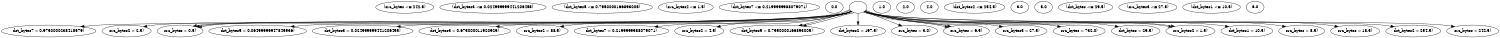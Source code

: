 // Decision Tree
digraph {
	size="10,10"
	node [fontsize=12]
	edge [fontsize=10]
	"(src_bytes" [label="(src_bytes <= 3.0)"]
	"(dst_bytes3" [label="(dst_bytes3 <= 0.675000011920929)"]
	"(dst_bytes5" [label="(dst_bytes5 <= 0.06499999947845936)"]
	"(src_bytes2" [label="(src_bytes2 <= 2.5)"]
	"(dst_bytes7" [label="(dst_bytes7 <= 0.9750000238418579)"]
	0.0 [label=0.0]
	"" -> "dst_bytes7 > 0.9750000238418579)"
	1.0 [label=1.0]
	"" -> "src_bytes2 > 2.5)"
	"(src_bytes" [label="(src_bytes <= 0.5)"]
	1.0 [label=1.0]
	"" -> "src_bytes > 0.5)"
	2.0 [label=2.0]
	"" -> "dst_bytes5 > 0.06499999947845936)"
	"(src_bytes" [label="(src_bytes <= 0.5)"]
	"(dst_bytes3" [label="(dst_bytes3 <= 0.024999999441206455)"]
	4.0 [label=4.0]
	"" -> "dst_bytes3 > 0.024999999441206455)"
	1.0 [label=1.0]
	"" -> "src_bytes > 0.5)"
	2.0 [label=2.0]
	"" -> "dst_bytes3 > 0.675000011920929)"
	"(dst_bytes5" [label="(dst_bytes5 <= 0.7950000166893005)"]
	"(dst_bytes7" [label="(dst_bytes7 <= 0.2199999988079071)"]
	"(src_bytes2" [label="(src_bytes2 <= 88.5)"]
	0.0 [label=0.0]
	"" -> "src_bytes2 > 88.5)"
	1.0 [label=1.0]
	"" -> "dst_bytes7 > 0.2199999988079071)"
	"(src_bytes2" [label="(src_bytes2 <= 4.5)"]
	0.0 [label=0.0]
	"" -> "src_bytes2 > 4.5)"
	1.0 [label=1.0]
	"" -> "dst_bytes5 > 0.7950000166893005)"
	"(src_bytes" [label="(src_bytes <= 0.5)"]
	"(dst_bytes2" [label="(dst_bytes2 <= 197.5)"]
	3.0 [label=3.0]
	"" -> "dst_bytes2 > 197.5)"
	5.0 [label=5.0]
	"" -> "src_bytes > 0.5)"
	2.0 [label=2.0]
	"" -> "src_bytes > 3.0)"
	"(dst_bytes5" [label="(dst_bytes5 <= 0.7950000166893005)"]
	"(dst_bytes" [label="(dst_bytes <= 29.5)"]
	"(src_bytes3" [label="(src_bytes3 <= 27.5)"]
	"(src_bytes" [label="(src_bytes <= 6.5)"]
	2.0 [label=2.0]
	"" -> "src_bytes > 6.5)"
	0.0 [label=0.0]
	"" -> "src_bytes3 > 27.5)"
	"(src_bytes" [label="(src_bytes <= 732.0)"]
	0.0 [label=0.0]
	"" -> "src_bytes > 732.0)"
	5.0 [label=5.0]
	"" -> "dst_bytes > 29.5)"
	"(src_bytes" [label="(src_bytes <= 6.5)"]
	"(src_bytes2" [label="(src_bytes2 <= 1.5)"]
	0.0 [label=0.0]
	"" -> "src_bytes2 > 1.5)"
	2.0 [label=2.0]
	"" -> "src_bytes > 6.5)"
	0.0 [label=0.0]
	"" -> "dst_bytes5 > 0.7950000166893005)"
	"(src_bytes" [label="(src_bytes <= 8.5)"]
	"(dst_bytes1" [label="(dst_bytes1 <= 10.5)"]
	"(src_bytes2" [label="(src_bytes2 <= 1.5)"]
	3.0 [label=3.0]
	"" -> "src_bytes2 > 1.5)"
	6.0 [label=6.0]
	"" -> "dst_bytes1 > 10.5)"
	6.0 [label=6.0]
	"" -> "src_bytes > 8.5)"
	"(dst_bytes2" [label="(dst_bytes2 <= 254.5)"]
	"(src_bytes" [label="(src_bytes <= 18.5)"]
	6.0 [label=6.0]
	"" -> "src_bytes > 18.5)"
	0.0 [label=0.0]
	"" -> "dst_bytes2 > 254.5)"
	"(src_bytes" [label="(src_bytes <= 242.5)"]
	0.0 [label=0.0]
	"" -> "src_bytes > 242.5)"
	5.0 [label=5.0]
}
